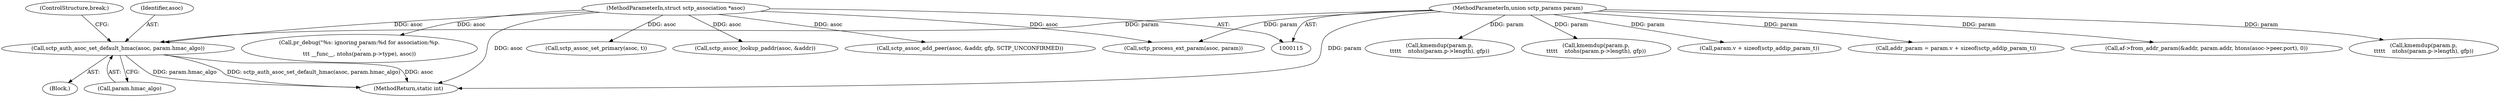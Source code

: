 digraph "0_linux_e40607cbe270a9e8360907cb1e62ddf0736e4864@pointer" {
"1000589" [label="(Call,sctp_auth_asoc_set_default_hmac(asoc, param.hmac_algo))"];
"1000116" [label="(MethodParameterIn,struct sctp_association *asoc)"];
"1000117" [label="(MethodParameterIn,union sctp_params param)"];
"1000116" [label="(MethodParameterIn,struct sctp_association *asoc)"];
"1000566" [label="(Call,kmemdup(param.p,\n\t\t\t\t\t    ntohs(param.p->length), gfp))"];
"1000117" [label="(MethodParameterIn,union sctp_params param)"];
"1000154" [label="(Block,)"];
"1000632" [label="(Call,pr_debug(\"%s: ignoring param:%d for association:%p.\n\",\n\t\t\t __func__, ntohs(param.p->type), asoc))"];
"1000212" [label="(Call,sctp_assoc_add_peer(asoc, &addr, gfp, SCTP_UNCONFIRMED))"];
"1000529" [label="(Call,kmemdup(param.p,\n\t\t\t\t\t    ntohs(param.p->length), gfp))"];
"1000495" [label="(Call,sctp_process_ext_param(asoc, param))"];
"1000441" [label="(Call,param.v + sizeof(sctp_addip_param_t))"];
"1000591" [label="(Call,param.hmac_algo)"];
"1000439" [label="(Call,addr_param = param.v + sizeof(sctp_addip_param_t))"];
"1000589" [label="(Call,sctp_auth_asoc_set_default_hmac(asoc, param.hmac_algo))"];
"1000594" [label="(ControlStructure,break;)"];
"1000590" [label="(Identifier,asoc)"];
"1000645" [label="(MethodReturn,static int)"];
"1000490" [label="(Call,sctp_assoc_set_primary(asoc, t))"];
"1000187" [label="(Call,af->from_addr_param(&addr, param.addr, htons(asoc->peer.port), 0))"];
"1000482" [label="(Call,sctp_assoc_lookup_paddr(asoc, &addr))"];
"1000608" [label="(Call,kmemdup(param.p,\n\t\t\t\t\t    ntohs(param.p->length), gfp))"];
"1000589" -> "1000154"  [label="AST: "];
"1000589" -> "1000591"  [label="CFG: "];
"1000590" -> "1000589"  [label="AST: "];
"1000591" -> "1000589"  [label="AST: "];
"1000594" -> "1000589"  [label="CFG: "];
"1000589" -> "1000645"  [label="DDG: sctp_auth_asoc_set_default_hmac(asoc, param.hmac_algo)"];
"1000589" -> "1000645"  [label="DDG: asoc"];
"1000589" -> "1000645"  [label="DDG: param.hmac_algo"];
"1000116" -> "1000589"  [label="DDG: asoc"];
"1000117" -> "1000589"  [label="DDG: param"];
"1000116" -> "1000115"  [label="AST: "];
"1000116" -> "1000645"  [label="DDG: asoc"];
"1000116" -> "1000212"  [label="DDG: asoc"];
"1000116" -> "1000482"  [label="DDG: asoc"];
"1000116" -> "1000490"  [label="DDG: asoc"];
"1000116" -> "1000495"  [label="DDG: asoc"];
"1000116" -> "1000632"  [label="DDG: asoc"];
"1000117" -> "1000115"  [label="AST: "];
"1000117" -> "1000645"  [label="DDG: param"];
"1000117" -> "1000187"  [label="DDG: param"];
"1000117" -> "1000439"  [label="DDG: param"];
"1000117" -> "1000441"  [label="DDG: param"];
"1000117" -> "1000495"  [label="DDG: param"];
"1000117" -> "1000529"  [label="DDG: param"];
"1000117" -> "1000566"  [label="DDG: param"];
"1000117" -> "1000608"  [label="DDG: param"];
}
